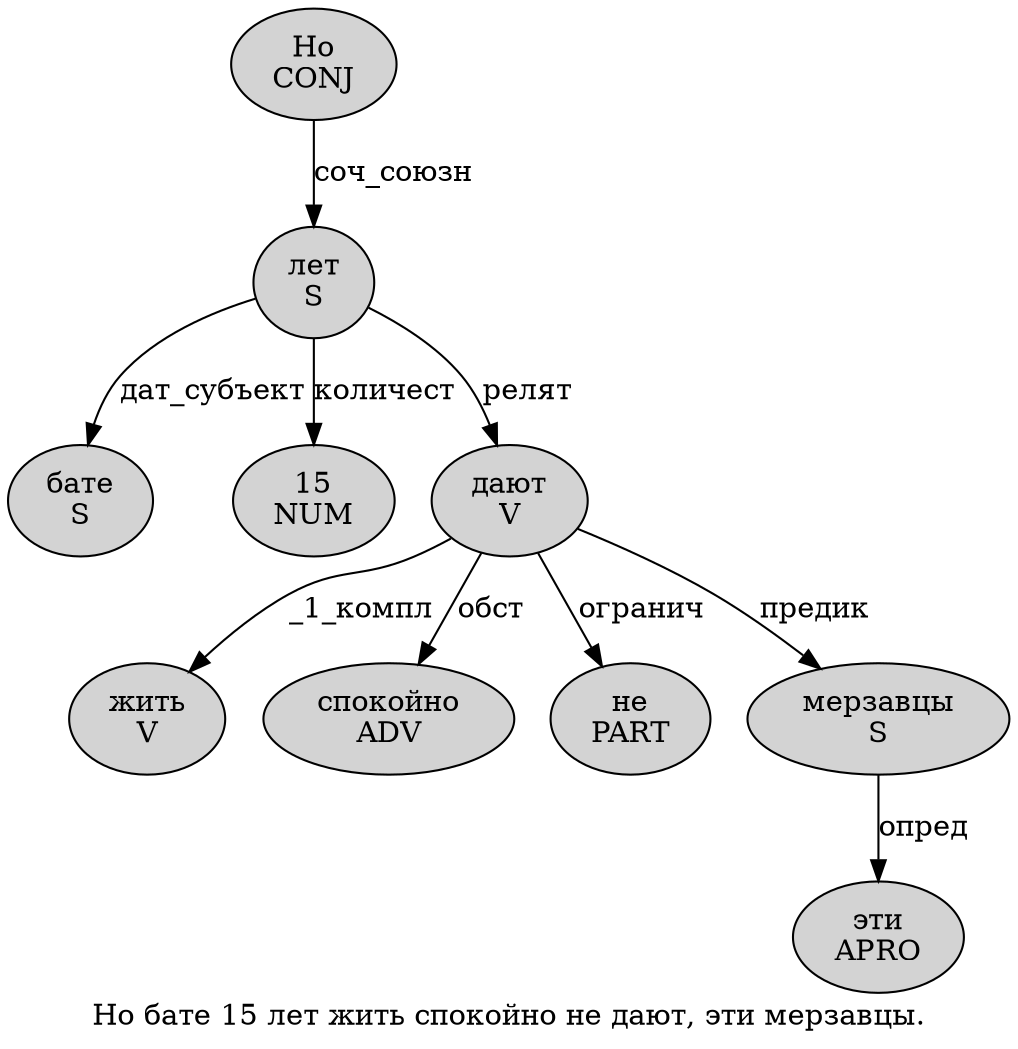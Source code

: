 digraph SENTENCE_4780 {
	graph [label="Но бате 15 лет жить спокойно не дают, эти мерзавцы."]
	node [style=filled]
		0 [label="Но
CONJ" color="" fillcolor=lightgray penwidth=1 shape=ellipse]
		1 [label="бате
S" color="" fillcolor=lightgray penwidth=1 shape=ellipse]
		2 [label="15
NUM" color="" fillcolor=lightgray penwidth=1 shape=ellipse]
		3 [label="лет
S" color="" fillcolor=lightgray penwidth=1 shape=ellipse]
		4 [label="жить
V" color="" fillcolor=lightgray penwidth=1 shape=ellipse]
		5 [label="спокойно
ADV" color="" fillcolor=lightgray penwidth=1 shape=ellipse]
		6 [label="не
PART" color="" fillcolor=lightgray penwidth=1 shape=ellipse]
		7 [label="дают
V" color="" fillcolor=lightgray penwidth=1 shape=ellipse]
		9 [label="эти
APRO" color="" fillcolor=lightgray penwidth=1 shape=ellipse]
		10 [label="мерзавцы
S" color="" fillcolor=lightgray penwidth=1 shape=ellipse]
			10 -> 9 [label="опред"]
			0 -> 3 [label="соч_союзн"]
			7 -> 4 [label="_1_компл"]
			7 -> 5 [label="обст"]
			7 -> 6 [label="огранич"]
			7 -> 10 [label="предик"]
			3 -> 1 [label="дат_субъект"]
			3 -> 2 [label="количест"]
			3 -> 7 [label="релят"]
}